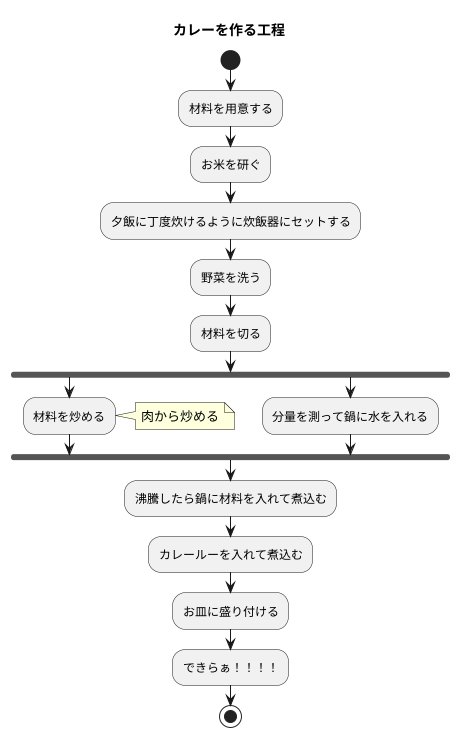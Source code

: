 @startuml 7章練習

title カレーを作る工程

start
:材料を用意する;

:お米を研ぐ;

:夕飯に丁度炊けるように炊飯器にセットする;
 
:野菜を洗う;

:材料を切る;

fork
:材料を炒める;
note right
肉から炒める
endnote
fork again
:分量を測って鍋に水を入れる;
end fork

:沸騰したら鍋に材料を入れて煮込む;

:カレールーを入れて煮込む;

:お皿に盛り付ける;

:できらぁ！！！！;
stop

@enduml